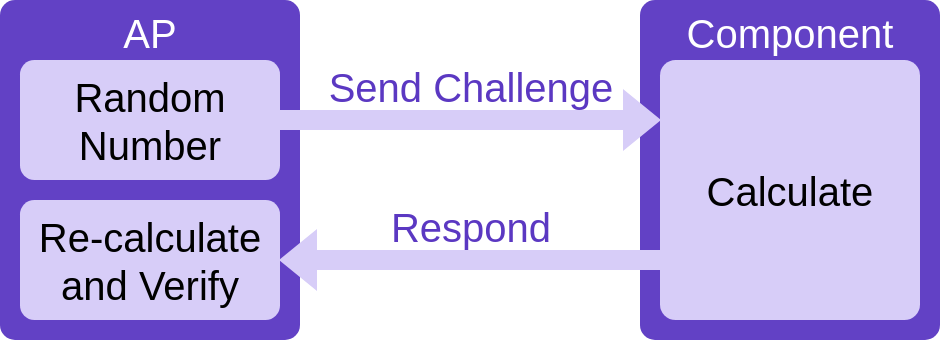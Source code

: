 <mxfile version="24.2.5" type="device">
  <diagram name="Page-1" id="Q8tB0Zb_GBSvzR4nFOCO">
    <mxGraphModel dx="537" dy="355" grid="1" gridSize="10" guides="1" tooltips="1" connect="1" arrows="1" fold="1" page="1" pageScale="1" pageWidth="850" pageHeight="1100" math="0" shadow="0">
      <root>
        <mxCell id="0" />
        <mxCell id="1" parent="0" />
        <mxCell id="-c-s189AFRnEuxBVTGTI-1" value="AP" style="rounded=1;whiteSpace=wrap;html=1;fontFamily=Arial;fontSize=20;fillColor=#6241c5;strokeColor=none;fontColor=#FFFFFF;verticalAlign=top;arcSize=5;spacing=0;" parent="1" vertex="1">
          <mxGeometry x="160" y="560" width="150" height="170" as="geometry" />
        </mxCell>
        <mxCell id="-c-s189AFRnEuxBVTGTI-5" value="Component" style="rounded=1;whiteSpace=wrap;html=1;fontFamily=Arial;fontSize=20;fillColor=#6241c5;strokeColor=none;fontColor=#FFFFFF;verticalAlign=top;arcSize=5;spacing=0;" parent="1" vertex="1">
          <mxGeometry x="480" y="560" width="150" height="170" as="geometry" />
        </mxCell>
        <mxCell id="-c-s189AFRnEuxBVTGTI-6" value="Random Number" style="rounded=1;whiteSpace=wrap;html=1;fontFamily=Arial;fontSize=20;fillColor=#d7cdf8;strokeColor=none;fontColor=#000000;verticalAlign=middle;arcSize=12;" parent="1" vertex="1">
          <mxGeometry x="170" y="590" width="130" height="60" as="geometry" />
        </mxCell>
        <mxCell id="-c-s189AFRnEuxBVTGTI-7" value="" style="shape=flexArrow;endArrow=classic;html=1;rounded=0;strokeColor=none;fillColor=#d7cdf8;exitX=1;exitY=0.5;exitDx=0;exitDy=0;" parent="1" edge="1">
          <mxGeometry width="50" height="50" relative="1" as="geometry">
            <mxPoint x="299" y="620" as="sourcePoint" />
            <mxPoint x="491" y="620" as="targetPoint" />
          </mxGeometry>
        </mxCell>
        <mxCell id="-c-s189AFRnEuxBVTGTI-8" value="Send Challenge" style="text;html=1;align=center;verticalAlign=middle;whiteSpace=wrap;rounded=0;fontFamily=Arial;fontSize=20;fontColor=#5b38c2;" parent="1" vertex="1">
          <mxGeometry x="318" y="588" width="155" height="30" as="geometry" />
        </mxCell>
        <mxCell id="-c-s189AFRnEuxBVTGTI-9" value="Calculate" style="rounded=1;whiteSpace=wrap;html=1;fontFamily=Arial;fontSize=20;fillColor=#d7cdf8;strokeColor=none;fontColor=#000000;verticalAlign=middle;arcSize=6;" parent="1" vertex="1">
          <mxGeometry x="490" y="590" width="130" height="130" as="geometry" />
        </mxCell>
        <mxCell id="-c-s189AFRnEuxBVTGTI-10" value="Re-calculate and Verify" style="rounded=1;whiteSpace=wrap;html=1;fontFamily=Arial;fontSize=20;fillColor=#d7cdf8;strokeColor=none;fontColor=#000000;verticalAlign=middle;arcSize=12;" parent="1" vertex="1">
          <mxGeometry x="170" y="660" width="130" height="60" as="geometry" />
        </mxCell>
        <mxCell id="-c-s189AFRnEuxBVTGTI-11" value="" style="shape=flexArrow;endArrow=classic;html=1;rounded=0;strokeColor=none;fillColor=#d7cdf8;" parent="1" edge="1">
          <mxGeometry width="50" height="50" relative="1" as="geometry">
            <mxPoint x="501" y="690" as="sourcePoint" />
            <mxPoint x="299" y="690" as="targetPoint" />
          </mxGeometry>
        </mxCell>
        <mxCell id="-c-s189AFRnEuxBVTGTI-12" value="Respond" style="text;html=1;align=center;verticalAlign=middle;whiteSpace=wrap;rounded=0;fontFamily=Arial;fontSize=20;fontColor=#5b38c2;" parent="1" vertex="1">
          <mxGeometry x="318" y="658" width="155" height="30" as="geometry" />
        </mxCell>
      </root>
    </mxGraphModel>
  </diagram>
</mxfile>
